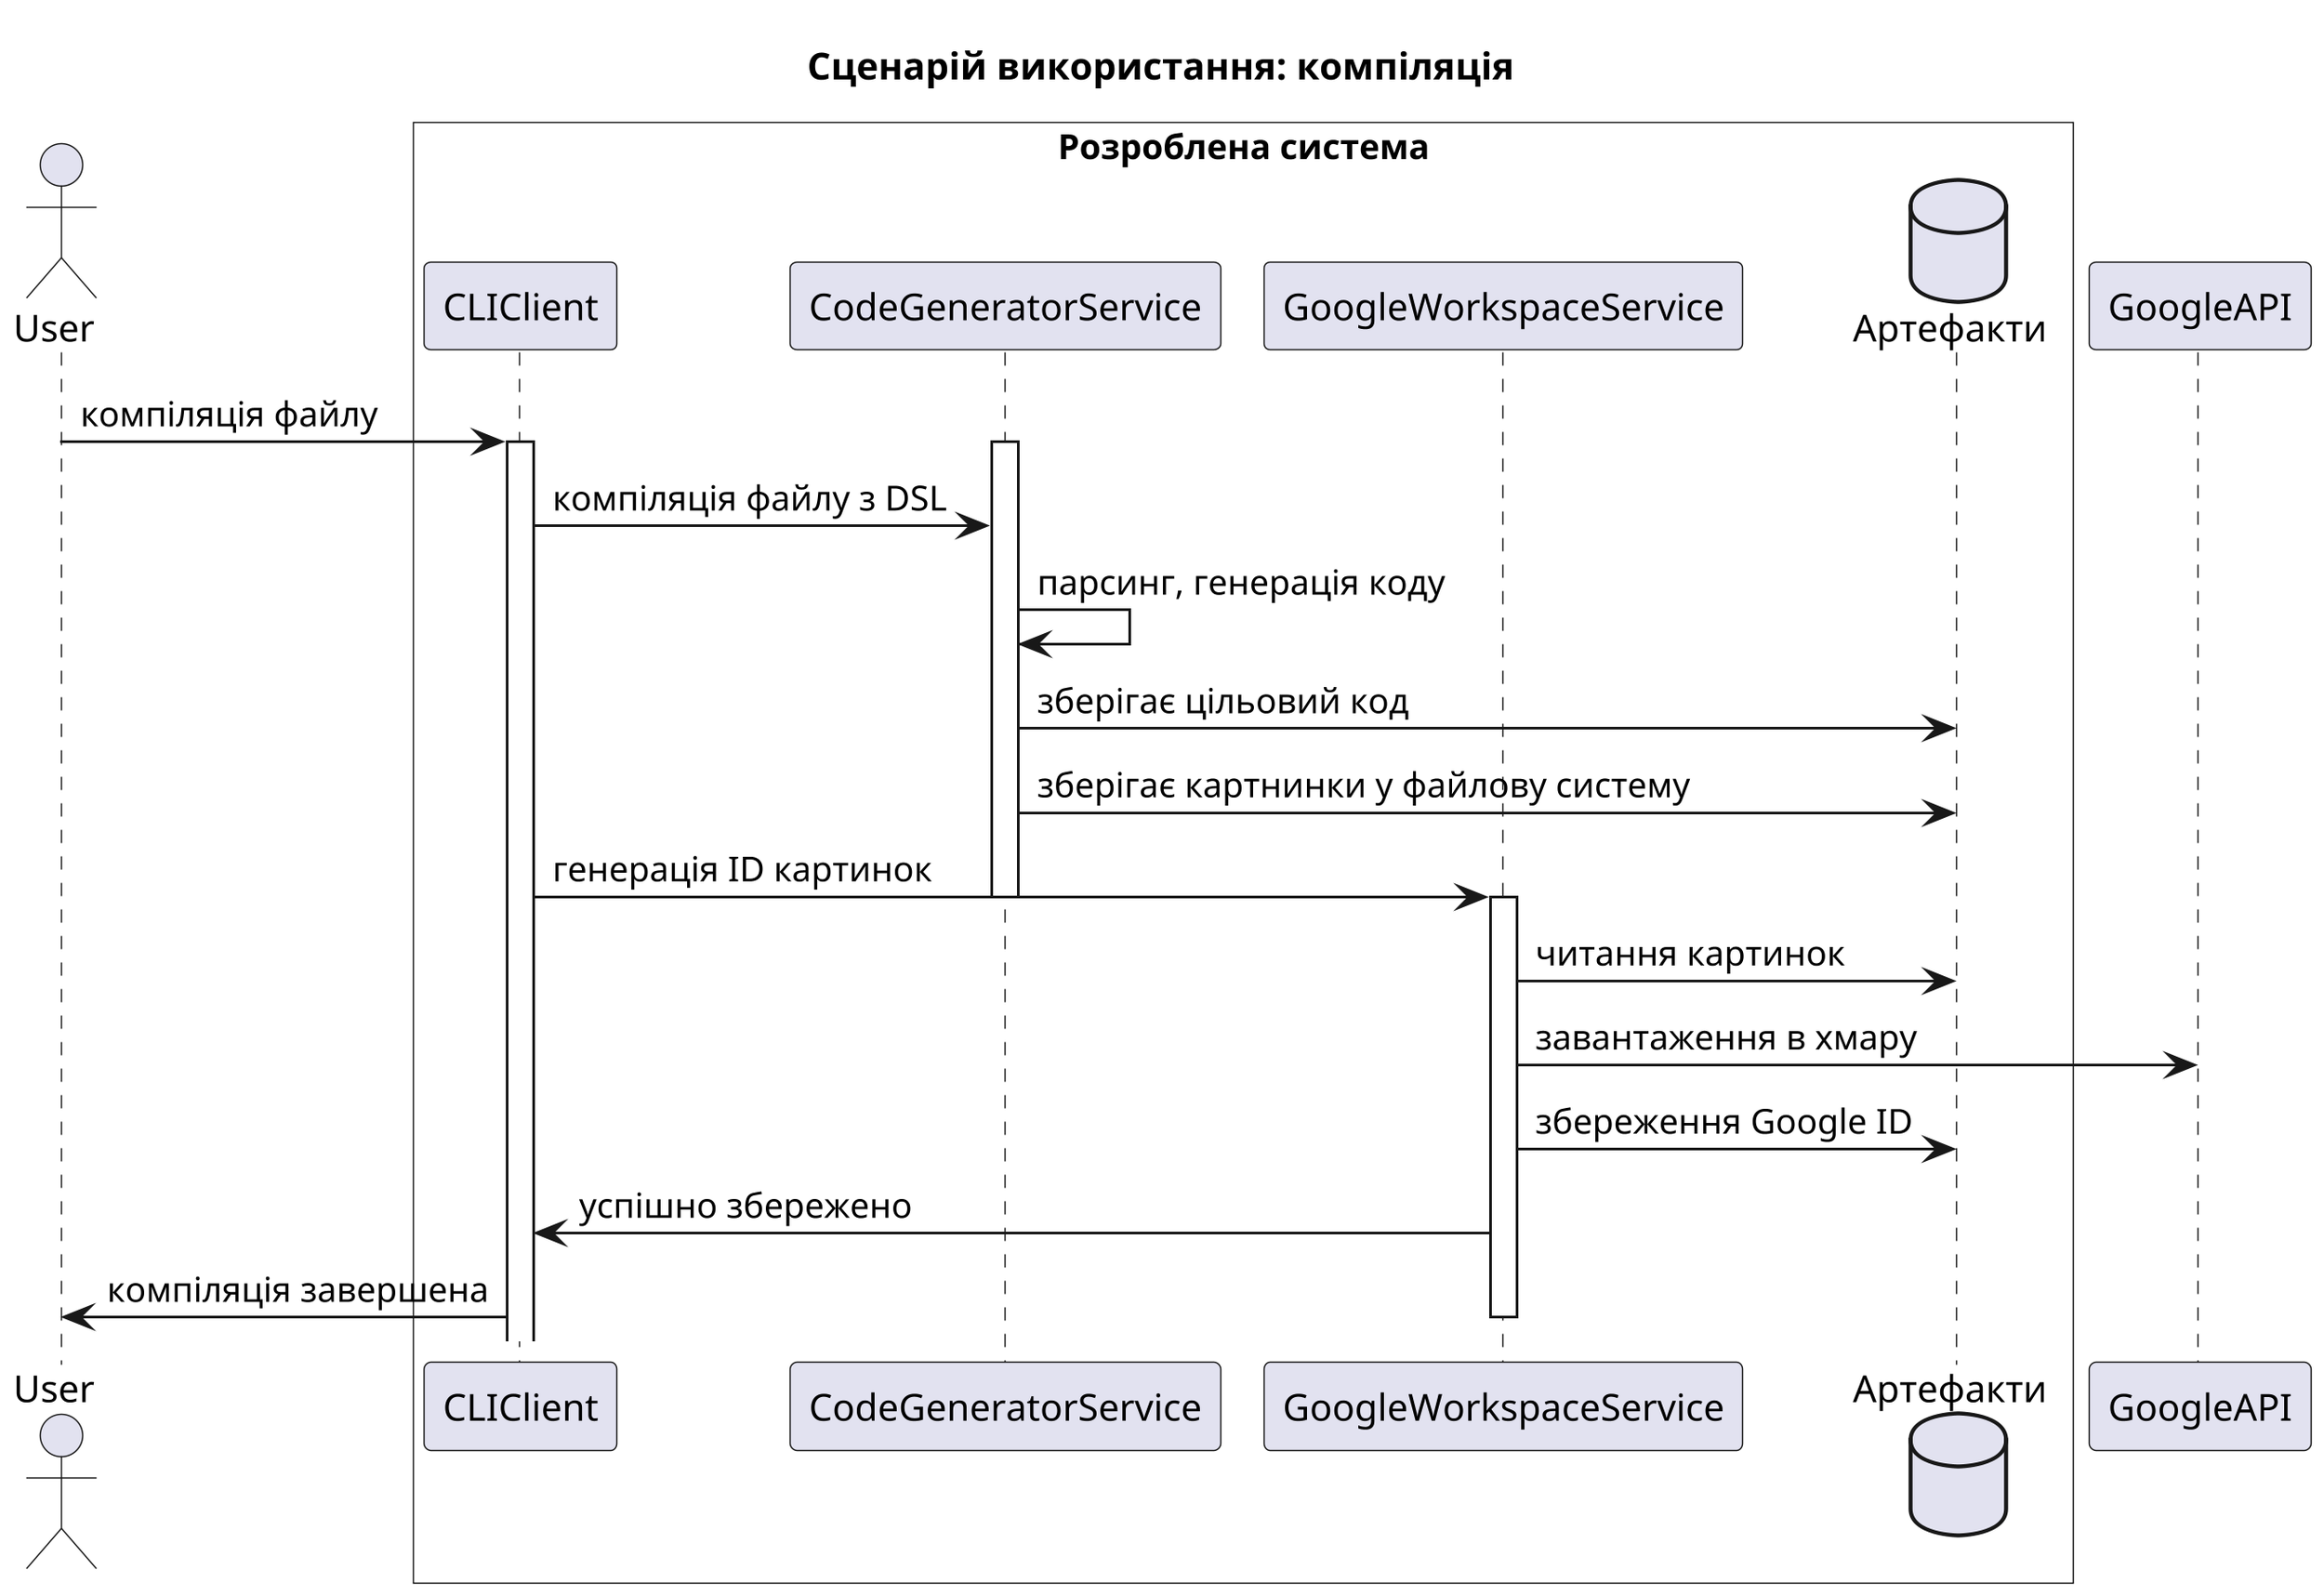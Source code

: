 @startuml Usecases
scale 3
actor User as U
title Сценарій використання: компіляція
box "Розроблена система" #White
participant CLIClient as CLI
participant CodeGeneratorService as CGS
participant GoogleWorkspaceService as GWS
database Артефакти as State
end box
participant GoogleAPI as GAPI

U -> CLI : компіляція файлу
activate CLI
activate CGS
CLI -> CGS: компіляція файлу з DSL

CGS -> CGS: парсинг, генерація коду 
CGS -> State: зберігає цільовий код
CGS -> State: зберігає картнинки у файлову систему
CLI -> GWS: генерація ID картинок
deactivate CGS
activate GWS
State <- GWS: читання картинок
GWS -> GAPI: завантаження в хмару
GWS -> State: збереження Google ID
GWS -> CLI: успішно збережено
CLI -> U: компіляція завершена
deactivate GWS

@enduml